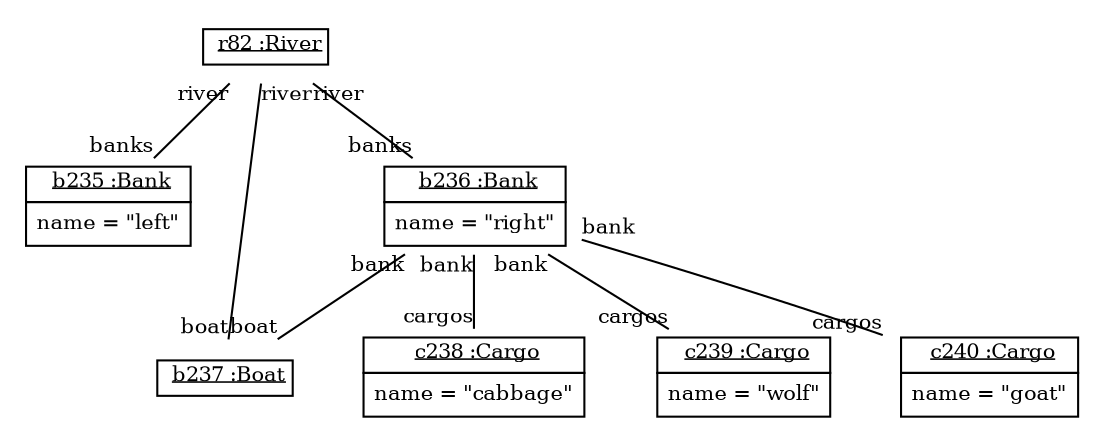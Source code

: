 graph ObjectDiagram {
   node [shape = none, fontsize = 10];
   edge [fontsize = 10];
   compound=true;

r82 [label=<<table border='0' cellborder='1' cellspacing='0'> <tr> <td> <u>r82 :River</u></td></tr></table>>];
b235 [label=<<table border='0' cellborder='1' cellspacing='0'> <tr> <td> <u>b235 :Bank</u></td></tr><tr><td><table border='0' cellborder='0' cellspacing='0'><tr><td align='left'>name = "left"</td></tr></table></td></tr></table>>];
b236 [label=<<table border='0' cellborder='1' cellspacing='0'> <tr> <td> <u>b236 :Bank</u></td></tr><tr><td><table border='0' cellborder='0' cellspacing='0'><tr><td align='left'>name = "right"</td></tr></table></td></tr></table>>];
b237 [label=<<table border='0' cellborder='1' cellspacing='0'> <tr> <td> <u>b237 :Boat</u></td></tr></table>>];
c238 [label=<<table border='0' cellborder='1' cellspacing='0'> <tr> <td> <u>c238 :Cargo</u></td></tr><tr><td><table border='0' cellborder='0' cellspacing='0'><tr><td align='left'>name = "cabbage"</td></tr></table></td></tr></table>>];
c239 [label=<<table border='0' cellborder='1' cellspacing='0'> <tr> <td> <u>c239 :Cargo</u></td></tr><tr><td><table border='0' cellborder='0' cellspacing='0'><tr><td align='left'>name = "wolf"</td></tr></table></td></tr></table>>];
c240 [label=<<table border='0' cellborder='1' cellspacing='0'> <tr> <td> <u>c240 :Cargo</u></td></tr><tr><td><table border='0' cellborder='0' cellspacing='0'><tr><td align='left'>name = "goat"</td></tr></table></td></tr></table>>];

r82 -- b235 [headlabel = "banks" taillabel = "river"];
r82 -- b236 [headlabel = "banks" taillabel = "river"];
r82 -- b237 [headlabel = "boat" taillabel = "river"];
b236 -- b237 [headlabel = "boat" taillabel = "bank"];
b236 -- c238 [headlabel = "cargos" taillabel = "bank"];
b236 -- c239 [headlabel = "cargos" taillabel = "bank"];
b236 -- c240 [headlabel = "cargos" taillabel = "bank"];
}
